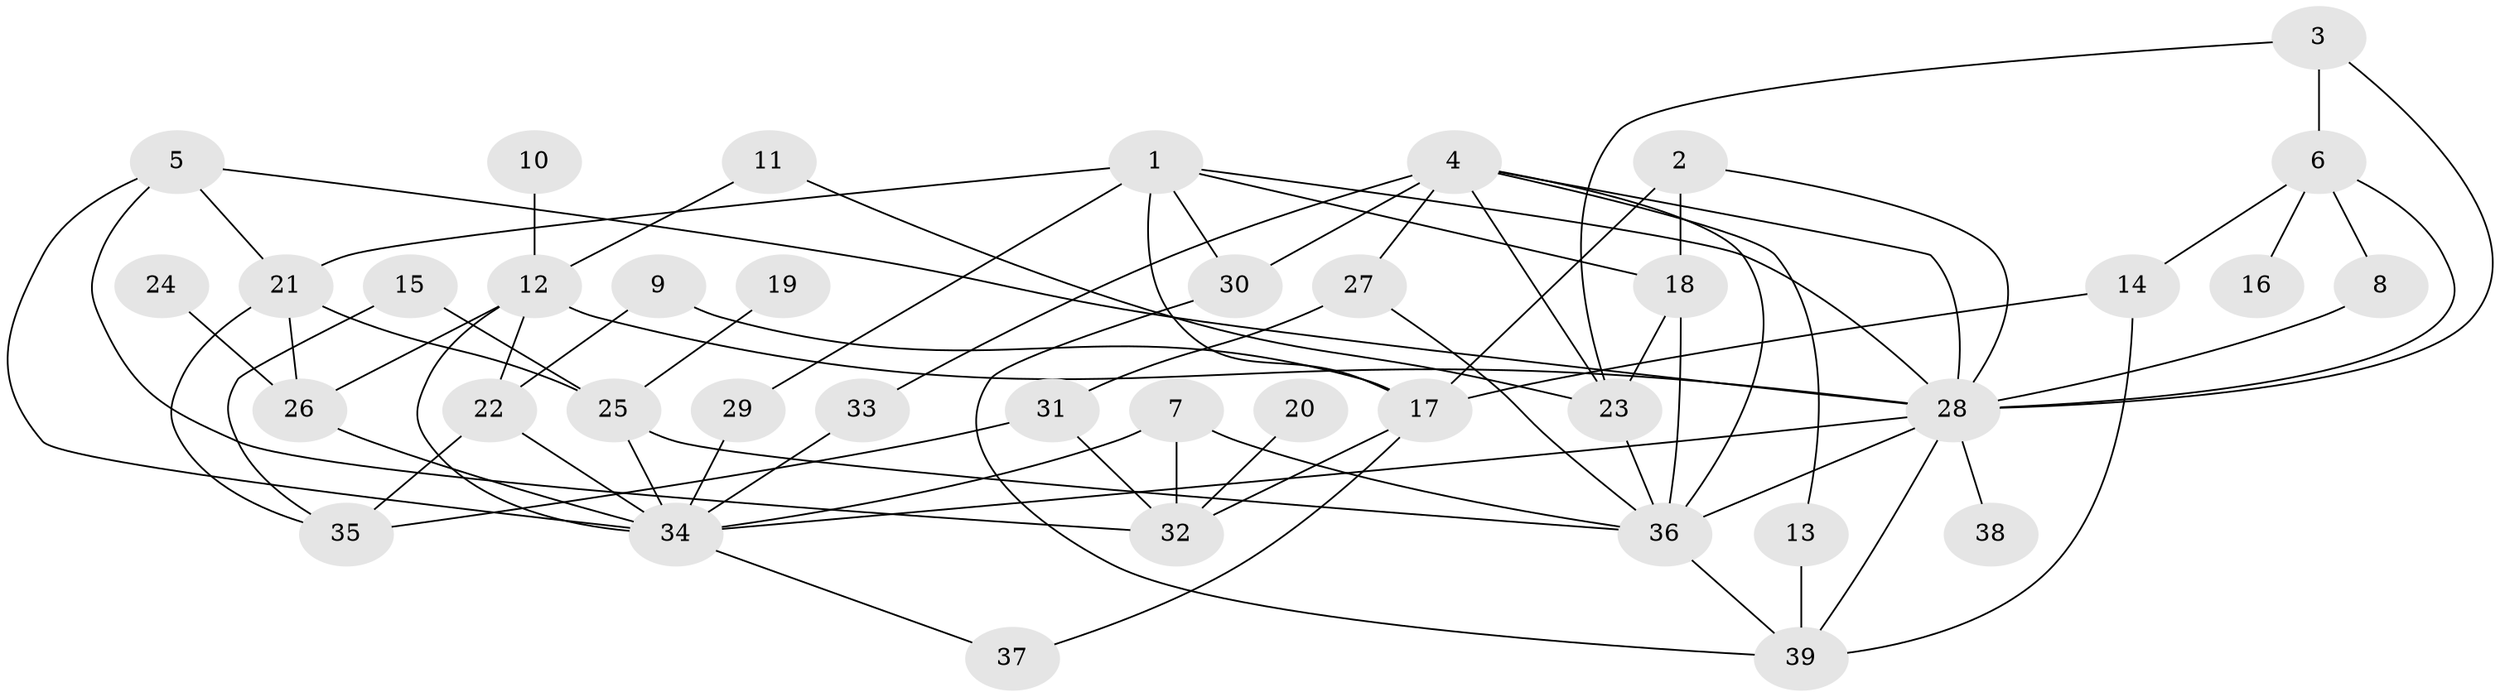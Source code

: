 // original degree distribution, {6: 0.1038961038961039, 2: 0.2987012987012987, 7: 0.025974025974025976, 4: 0.05194805194805195, 5: 0.07792207792207792, 3: 0.23376623376623376, 1: 0.2077922077922078}
// Generated by graph-tools (version 1.1) at 2025/25/03/09/25 03:25:30]
// undirected, 39 vertices, 74 edges
graph export_dot {
graph [start="1"]
  node [color=gray90,style=filled];
  1;
  2;
  3;
  4;
  5;
  6;
  7;
  8;
  9;
  10;
  11;
  12;
  13;
  14;
  15;
  16;
  17;
  18;
  19;
  20;
  21;
  22;
  23;
  24;
  25;
  26;
  27;
  28;
  29;
  30;
  31;
  32;
  33;
  34;
  35;
  36;
  37;
  38;
  39;
  1 -- 17 [weight=1.0];
  1 -- 18 [weight=1.0];
  1 -- 21 [weight=1.0];
  1 -- 28 [weight=1.0];
  1 -- 29 [weight=1.0];
  1 -- 30 [weight=1.0];
  2 -- 17 [weight=1.0];
  2 -- 18 [weight=1.0];
  2 -- 28 [weight=1.0];
  3 -- 6 [weight=1.0];
  3 -- 23 [weight=1.0];
  3 -- 28 [weight=1.0];
  4 -- 13 [weight=1.0];
  4 -- 23 [weight=1.0];
  4 -- 27 [weight=1.0];
  4 -- 28 [weight=1.0];
  4 -- 30 [weight=1.0];
  4 -- 33 [weight=1.0];
  4 -- 36 [weight=1.0];
  5 -- 21 [weight=1.0];
  5 -- 28 [weight=1.0];
  5 -- 32 [weight=1.0];
  5 -- 34 [weight=1.0];
  6 -- 8 [weight=1.0];
  6 -- 14 [weight=1.0];
  6 -- 16 [weight=1.0];
  6 -- 28 [weight=1.0];
  7 -- 32 [weight=1.0];
  7 -- 34 [weight=1.0];
  7 -- 36 [weight=1.0];
  8 -- 28 [weight=1.0];
  9 -- 17 [weight=1.0];
  9 -- 22 [weight=1.0];
  10 -- 12 [weight=1.0];
  11 -- 12 [weight=1.0];
  11 -- 23 [weight=1.0];
  12 -- 22 [weight=1.0];
  12 -- 26 [weight=1.0];
  12 -- 28 [weight=1.0];
  12 -- 34 [weight=1.0];
  13 -- 39 [weight=1.0];
  14 -- 17 [weight=1.0];
  14 -- 39 [weight=1.0];
  15 -- 25 [weight=1.0];
  15 -- 35 [weight=1.0];
  17 -- 32 [weight=1.0];
  17 -- 37 [weight=1.0];
  18 -- 23 [weight=1.0];
  18 -- 36 [weight=1.0];
  19 -- 25 [weight=1.0];
  20 -- 32 [weight=1.0];
  21 -- 25 [weight=1.0];
  21 -- 26 [weight=1.0];
  21 -- 35 [weight=1.0];
  22 -- 34 [weight=1.0];
  22 -- 35 [weight=1.0];
  23 -- 36 [weight=1.0];
  24 -- 26 [weight=1.0];
  25 -- 34 [weight=1.0];
  25 -- 36 [weight=1.0];
  26 -- 34 [weight=1.0];
  27 -- 31 [weight=1.0];
  27 -- 36 [weight=1.0];
  28 -- 34 [weight=1.0];
  28 -- 36 [weight=1.0];
  28 -- 38 [weight=1.0];
  28 -- 39 [weight=1.0];
  29 -- 34 [weight=1.0];
  30 -- 39 [weight=1.0];
  31 -- 32 [weight=1.0];
  31 -- 35 [weight=1.0];
  33 -- 34 [weight=1.0];
  34 -- 37 [weight=1.0];
  36 -- 39 [weight=1.0];
}
